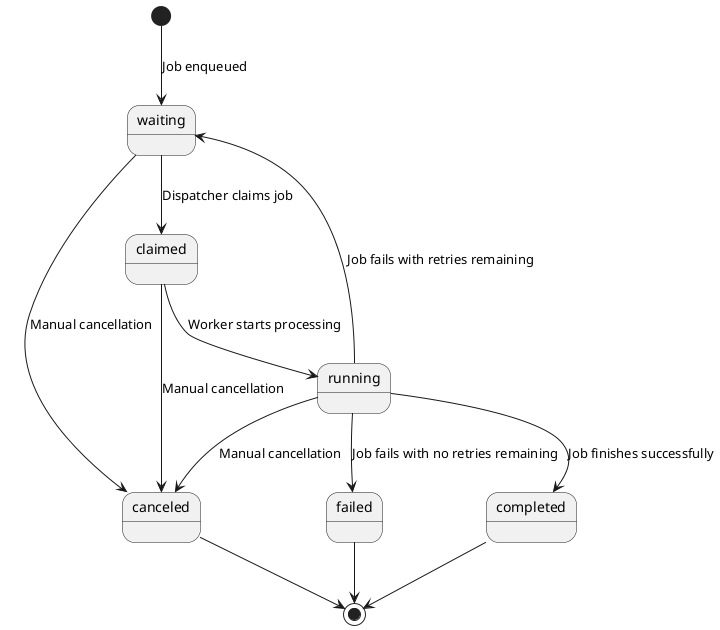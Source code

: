 @startuml Job State Machine

[*] --> waiting : Job enqueued

waiting --> claimed : Dispatcher claims job
waiting --> canceled : Manual cancellation

claimed --> running : Worker starts processing
claimed --> canceled : Manual cancellation

running --> completed : Job finishes successfully
running --> waiting : Job fails with retries remaining
running --> failed : Job fails with no retries remaining
running --> canceled : Manual cancellation

completed --> [*]
failed --> [*]
canceled --> [*]

@enduml